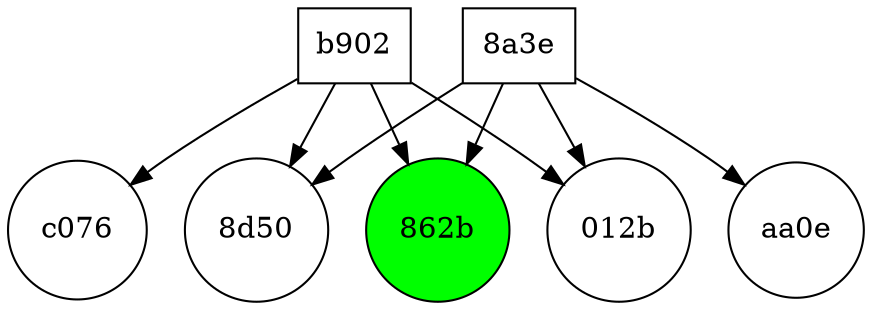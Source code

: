 digraph visitor {
	graph [rank=min]
	node [shape=rectangle]
	"3c01241d5c3a8a3e" [label="8a3e" fillcolor=white shape=rectangle style=filled]
	"3c01241d5c3a8a3e" -> "140310171202-000000002e5a8ff1f577548fec708d50"
	"3c01241d5c3a8a3e" -> "140310170010-0000000067dc80801f1df696ae52862b"
	"3c01241d5c3a8a3e" -> "140310165657-0000000068d21bb99dec3ad6ee60aa0e"
	"3c01241d5c3a8a3e" -> "140310171030-000000008b8d98e95ac0797e7fdb012b"
	"4065369dbee2b902" [label=b902 fillcolor=white shape=rectangle style=filled]
	"4065369dbee2b902" -> "140310171202-000000002e5a8ff1f577548fec708d50"
	"4065369dbee2b902" -> "140310171114-00000000950ae9deb4faca996b0ec076"
	"4065369dbee2b902" -> "140310170010-0000000067dc80801f1df696ae52862b"
	"4065369dbee2b902" -> "140310171030-000000008b8d98e95ac0797e7fdb012b"
	subgraph document {
		graph [rank=max]
		node [shape=circle]
		"140310165657-0000000068d21bb99dec3ad6ee60aa0e" [label=aa0e fillcolor=white shape=circle style=filled]
		"140310170010-0000000067dc80801f1df696ae52862b" [label="862b" fillcolor=green shape=circle style=filled]
		"140310170010-0000000067dc80801f1df696ae52862b" [label="862b" fillcolor=green shape=circle style=filled]
		"140310171030-000000008b8d98e95ac0797e7fdb012b" [label="012b" fillcolor=white shape=circle style=filled]
		"140310171030-000000008b8d98e95ac0797e7fdb012b" [label="012b" fillcolor=white shape=circle style=filled]
		"140310171114-00000000950ae9deb4faca996b0ec076" [label=c076 fillcolor=white shape=circle style=filled]
		"140310171202-000000002e5a8ff1f577548fec708d50" [label="8d50" fillcolor=white shape=circle style=filled]
		"140310171202-000000002e5a8ff1f577548fec708d50" [label="8d50" fillcolor=white shape=circle style=filled]
		"140310171202-000000002e5a8ff1f577548fec708d50" [label="8d50" fillcolor=white shape=circle style=filled]
		"140310165657-0000000068d21bb99dec3ad6ee60aa0e" [label=aa0e fillcolor=white shape=circle style=filled]
		"140310171030-000000008b8d98e95ac0797e7fdb012b" [label="012b" fillcolor=white shape=circle style=filled]
		"140310171202-000000002e5a8ff1f577548fec708d50" [label="8d50" fillcolor=white shape=circle style=filled]
		"140310171114-00000000950ae9deb4faca996b0ec076" [label=c076 fillcolor=white shape=circle style=filled]
		"140310171030-000000008b8d98e95ac0797e7fdb012b" [label="012b" fillcolor=white shape=circle style=filled]
	}
}
